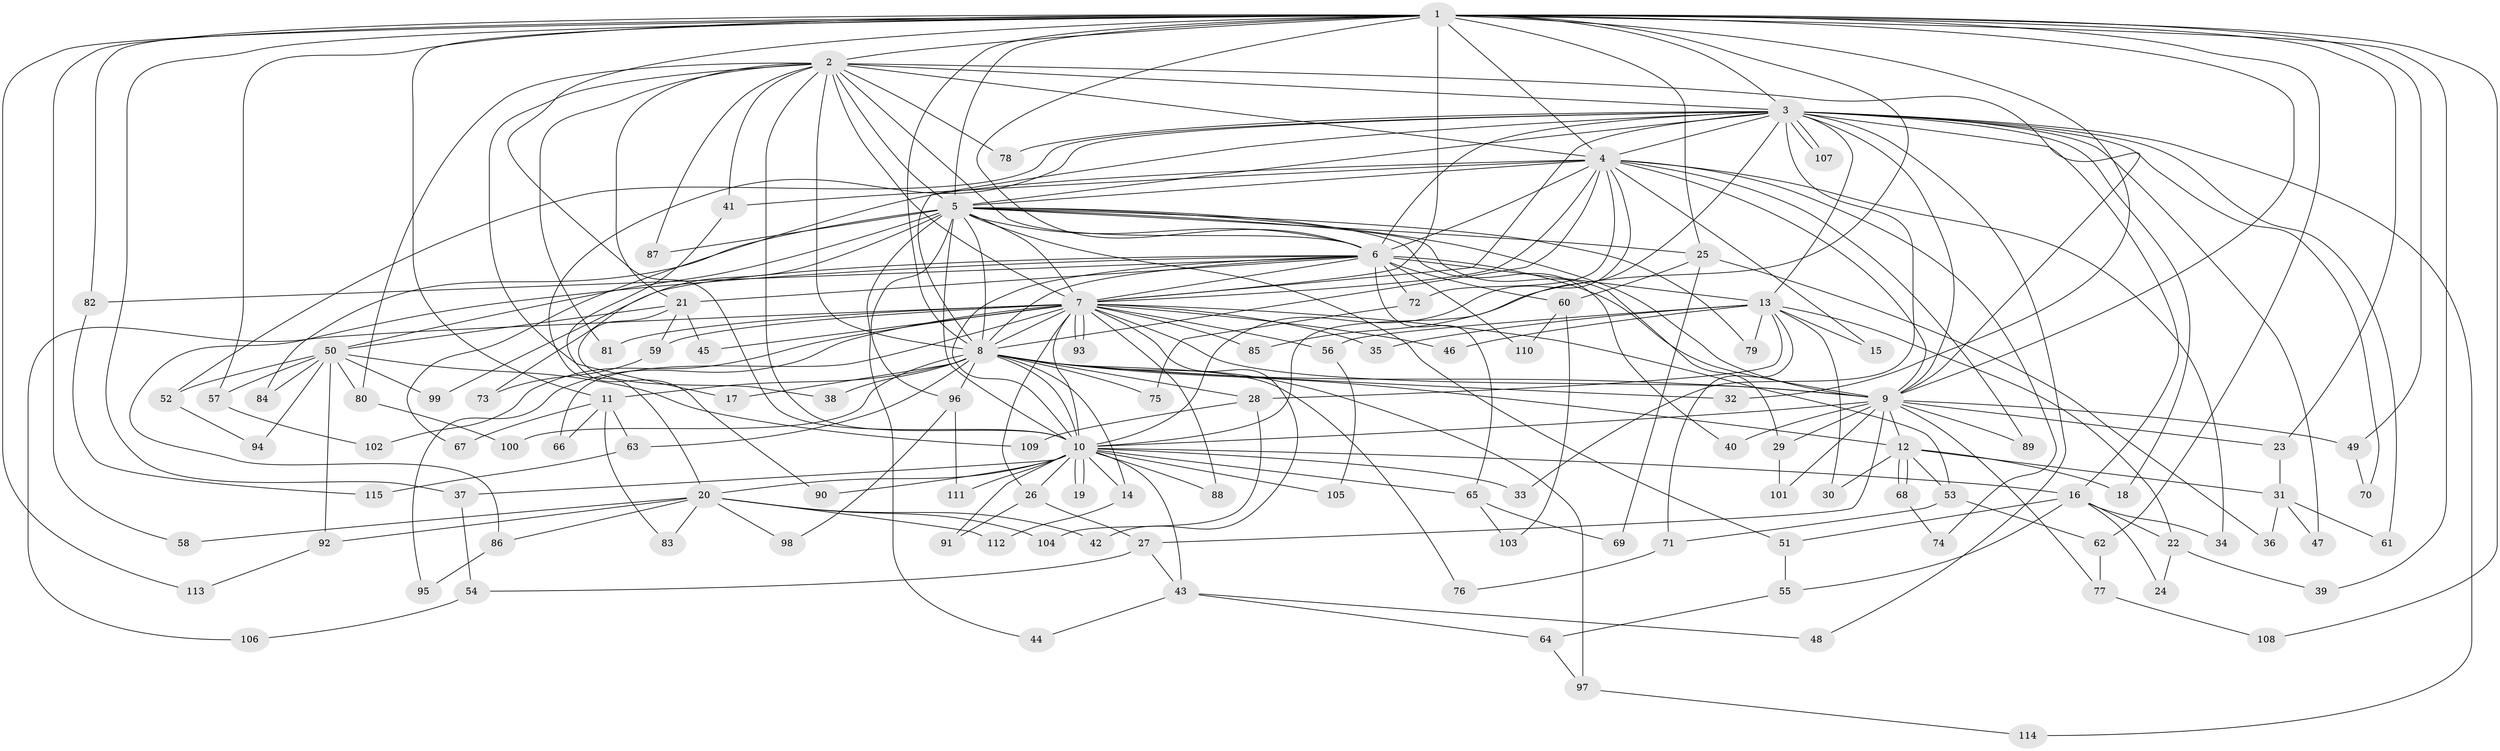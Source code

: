 // coarse degree distribution, {34: 0.011494252873563218, 14: 0.022988505747126436, 29: 0.011494252873563218, 19: 0.011494252873563218, 17: 0.011494252873563218, 25: 0.011494252873563218, 21: 0.011494252873563218, 15: 0.011494252873563218, 6: 0.04597701149425287, 8: 0.011494252873563218, 11: 0.022988505747126436, 3: 0.21839080459770116, 2: 0.4942528735632184, 1: 0.011494252873563218, 7: 0.011494252873563218, 4: 0.04597701149425287, 5: 0.034482758620689655}
// Generated by graph-tools (version 1.1) at 2025/51/02/27/25 19:51:51]
// undirected, 115 vertices, 255 edges
graph export_dot {
graph [start="1"]
  node [color=gray90,style=filled];
  1;
  2;
  3;
  4;
  5;
  6;
  7;
  8;
  9;
  10;
  11;
  12;
  13;
  14;
  15;
  16;
  17;
  18;
  19;
  20;
  21;
  22;
  23;
  24;
  25;
  26;
  27;
  28;
  29;
  30;
  31;
  32;
  33;
  34;
  35;
  36;
  37;
  38;
  39;
  40;
  41;
  42;
  43;
  44;
  45;
  46;
  47;
  48;
  49;
  50;
  51;
  52;
  53;
  54;
  55;
  56;
  57;
  58;
  59;
  60;
  61;
  62;
  63;
  64;
  65;
  66;
  67;
  68;
  69;
  70;
  71;
  72;
  73;
  74;
  75;
  76;
  77;
  78;
  79;
  80;
  81;
  82;
  83;
  84;
  85;
  86;
  87;
  88;
  89;
  90;
  91;
  92;
  93;
  94;
  95;
  96;
  97;
  98;
  99;
  100;
  101;
  102;
  103;
  104;
  105;
  106;
  107;
  108;
  109;
  110;
  111;
  112;
  113;
  114;
  115;
  1 -- 2;
  1 -- 3;
  1 -- 4;
  1 -- 5;
  1 -- 6;
  1 -- 7;
  1 -- 8;
  1 -- 9;
  1 -- 10;
  1 -- 11;
  1 -- 23;
  1 -- 25;
  1 -- 32;
  1 -- 37;
  1 -- 39;
  1 -- 49;
  1 -- 57;
  1 -- 58;
  1 -- 62;
  1 -- 82;
  1 -- 85;
  1 -- 108;
  1 -- 113;
  2 -- 3;
  2 -- 4;
  2 -- 5;
  2 -- 6;
  2 -- 7;
  2 -- 8;
  2 -- 9;
  2 -- 10;
  2 -- 17;
  2 -- 21;
  2 -- 41;
  2 -- 78;
  2 -- 80;
  2 -- 81;
  2 -- 87;
  3 -- 4;
  3 -- 5;
  3 -- 6;
  3 -- 7;
  3 -- 8;
  3 -- 9;
  3 -- 10;
  3 -- 13;
  3 -- 16;
  3 -- 18;
  3 -- 20;
  3 -- 33;
  3 -- 47;
  3 -- 48;
  3 -- 52;
  3 -- 61;
  3 -- 70;
  3 -- 78;
  3 -- 107;
  3 -- 107;
  3 -- 114;
  4 -- 5;
  4 -- 6;
  4 -- 7;
  4 -- 8;
  4 -- 9;
  4 -- 10;
  4 -- 15;
  4 -- 34;
  4 -- 41;
  4 -- 67;
  4 -- 72;
  4 -- 74;
  4 -- 89;
  5 -- 6;
  5 -- 7;
  5 -- 8;
  5 -- 9;
  5 -- 10;
  5 -- 25;
  5 -- 29;
  5 -- 40;
  5 -- 44;
  5 -- 50;
  5 -- 51;
  5 -- 73;
  5 -- 79;
  5 -- 84;
  5 -- 87;
  5 -- 96;
  6 -- 7;
  6 -- 8;
  6 -- 9;
  6 -- 10;
  6 -- 13;
  6 -- 21;
  6 -- 60;
  6 -- 65;
  6 -- 72;
  6 -- 82;
  6 -- 86;
  6 -- 99;
  6 -- 110;
  7 -- 8;
  7 -- 9;
  7 -- 10;
  7 -- 26;
  7 -- 35;
  7 -- 42;
  7 -- 45;
  7 -- 46;
  7 -- 53;
  7 -- 56;
  7 -- 59;
  7 -- 66;
  7 -- 81;
  7 -- 85;
  7 -- 88;
  7 -- 93;
  7 -- 93;
  7 -- 95;
  7 -- 102;
  7 -- 106;
  8 -- 9;
  8 -- 10;
  8 -- 11;
  8 -- 12;
  8 -- 14;
  8 -- 17;
  8 -- 28;
  8 -- 32;
  8 -- 38;
  8 -- 63;
  8 -- 75;
  8 -- 76;
  8 -- 96;
  8 -- 97;
  8 -- 100;
  9 -- 10;
  9 -- 12;
  9 -- 23;
  9 -- 27;
  9 -- 29;
  9 -- 40;
  9 -- 49;
  9 -- 77;
  9 -- 89;
  9 -- 101;
  10 -- 14;
  10 -- 16;
  10 -- 19;
  10 -- 19;
  10 -- 20;
  10 -- 26;
  10 -- 33;
  10 -- 37;
  10 -- 43;
  10 -- 65;
  10 -- 88;
  10 -- 90;
  10 -- 91;
  10 -- 105;
  10 -- 111;
  11 -- 63;
  11 -- 66;
  11 -- 67;
  11 -- 83;
  12 -- 18;
  12 -- 30;
  12 -- 31;
  12 -- 53;
  12 -- 68;
  12 -- 68;
  13 -- 15;
  13 -- 22;
  13 -- 28;
  13 -- 30;
  13 -- 35;
  13 -- 46;
  13 -- 56;
  13 -- 71;
  13 -- 79;
  14 -- 112;
  16 -- 22;
  16 -- 24;
  16 -- 34;
  16 -- 51;
  16 -- 55;
  20 -- 42;
  20 -- 58;
  20 -- 83;
  20 -- 86;
  20 -- 92;
  20 -- 98;
  20 -- 104;
  20 -- 112;
  21 -- 38;
  21 -- 45;
  21 -- 50;
  21 -- 59;
  22 -- 24;
  22 -- 39;
  23 -- 31;
  25 -- 36;
  25 -- 60;
  25 -- 69;
  26 -- 27;
  26 -- 91;
  27 -- 43;
  27 -- 54;
  28 -- 104;
  28 -- 109;
  29 -- 101;
  31 -- 36;
  31 -- 47;
  31 -- 61;
  37 -- 54;
  41 -- 90;
  43 -- 44;
  43 -- 48;
  43 -- 64;
  49 -- 70;
  50 -- 52;
  50 -- 57;
  50 -- 80;
  50 -- 84;
  50 -- 92;
  50 -- 94;
  50 -- 99;
  50 -- 109;
  51 -- 55;
  52 -- 94;
  53 -- 62;
  53 -- 71;
  54 -- 106;
  55 -- 64;
  56 -- 105;
  57 -- 102;
  59 -- 73;
  60 -- 103;
  60 -- 110;
  62 -- 77;
  63 -- 115;
  64 -- 97;
  65 -- 69;
  65 -- 103;
  68 -- 74;
  71 -- 76;
  72 -- 75;
  77 -- 108;
  80 -- 100;
  82 -- 115;
  86 -- 95;
  92 -- 113;
  96 -- 98;
  96 -- 111;
  97 -- 114;
}
